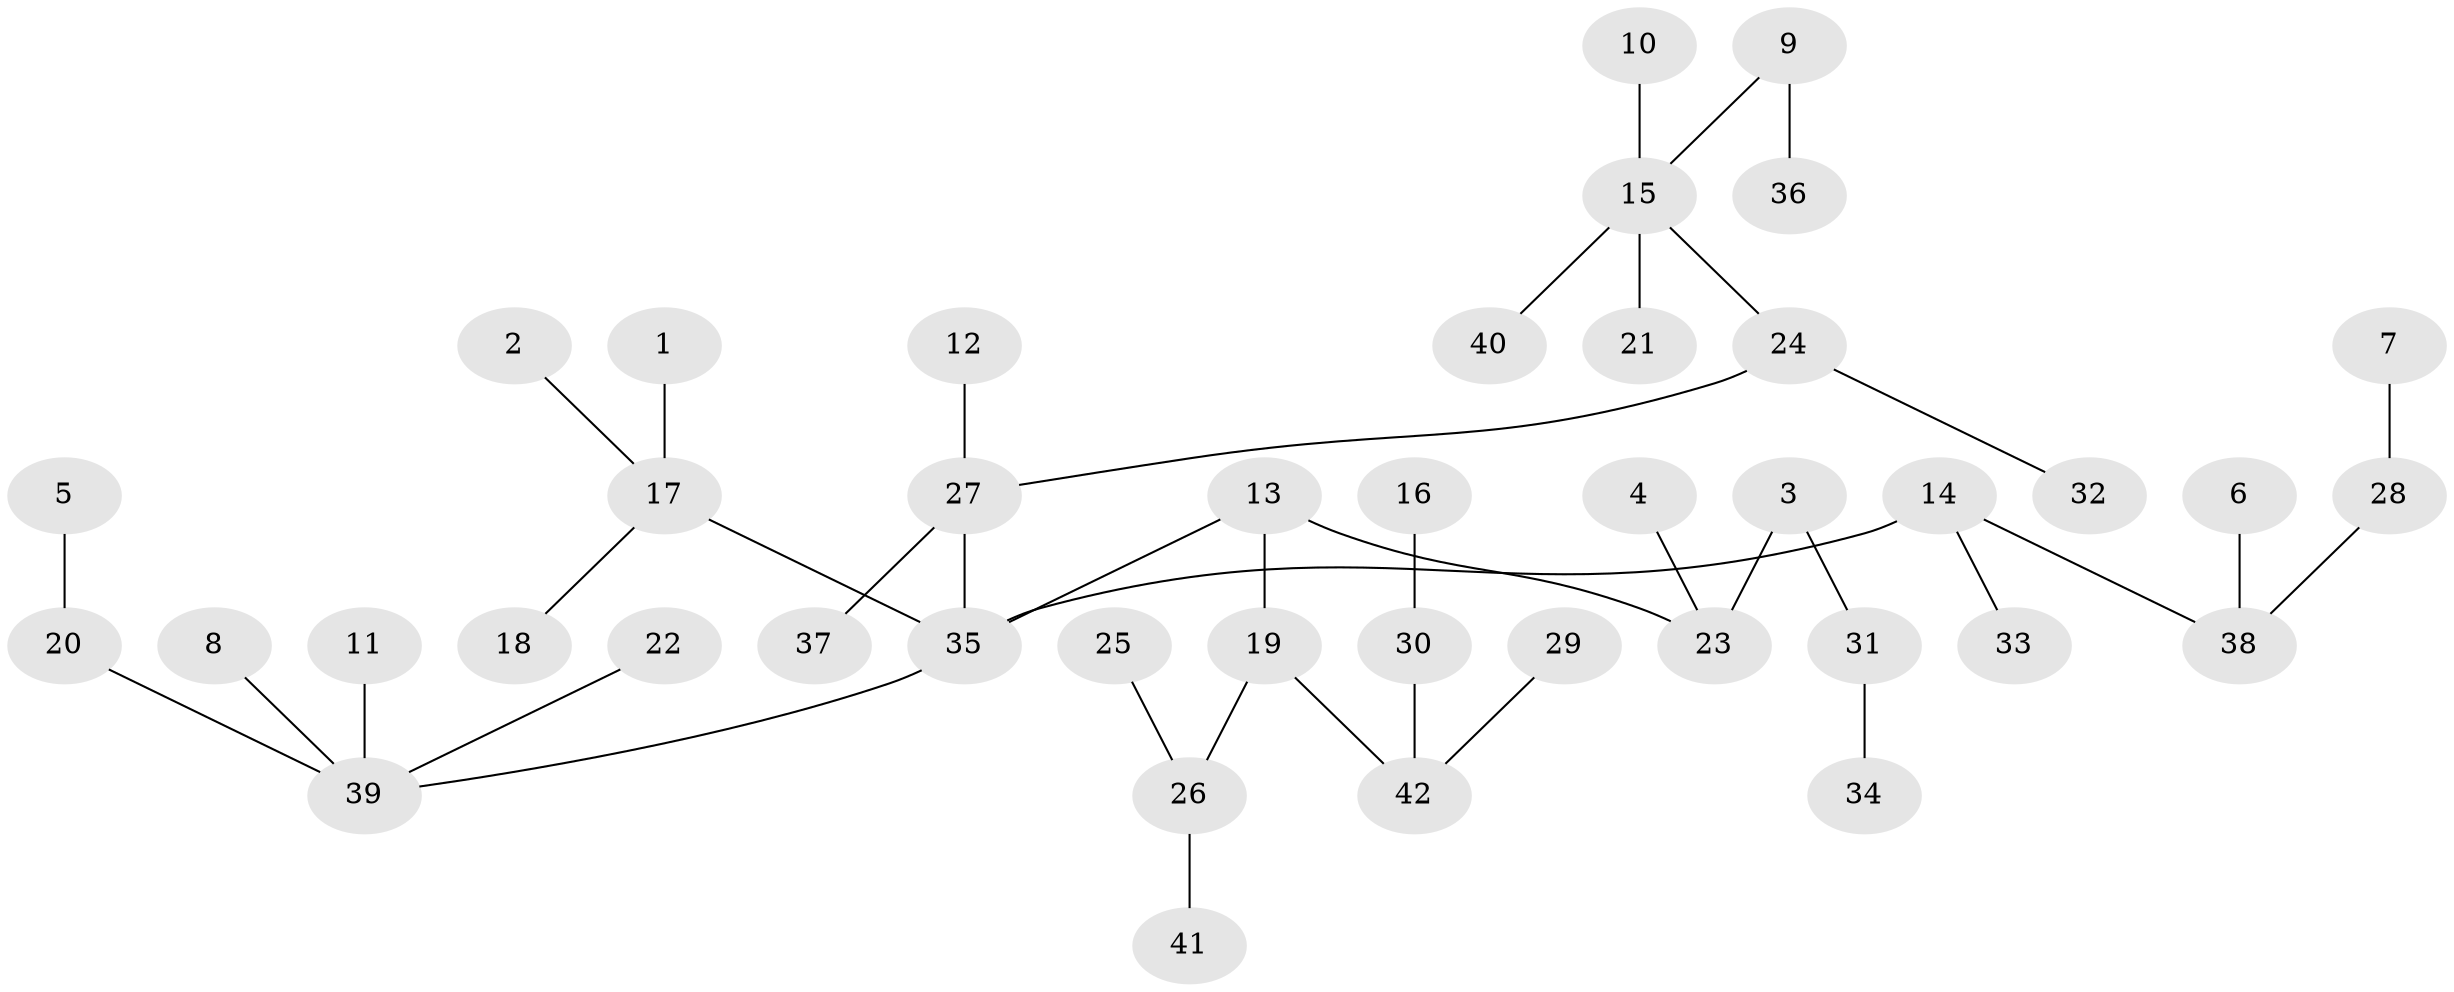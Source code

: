 // original degree distribution, {6: 0.036231884057971016, 4: 0.07246376811594203, 7: 0.014492753623188406, 5: 0.007246376811594203, 2: 0.2246376811594203, 3: 0.12318840579710146, 1: 0.5217391304347826}
// Generated by graph-tools (version 1.1) at 2025/37/03/04/25 23:37:22]
// undirected, 42 vertices, 41 edges
graph export_dot {
  node [color=gray90,style=filled];
  1;
  2;
  3;
  4;
  5;
  6;
  7;
  8;
  9;
  10;
  11;
  12;
  13;
  14;
  15;
  16;
  17;
  18;
  19;
  20;
  21;
  22;
  23;
  24;
  25;
  26;
  27;
  28;
  29;
  30;
  31;
  32;
  33;
  34;
  35;
  36;
  37;
  38;
  39;
  40;
  41;
  42;
  1 -- 17 [weight=1.0];
  2 -- 17 [weight=1.0];
  3 -- 23 [weight=1.0];
  3 -- 31 [weight=1.0];
  4 -- 23 [weight=1.0];
  5 -- 20 [weight=1.0];
  6 -- 38 [weight=1.0];
  7 -- 28 [weight=1.0];
  8 -- 39 [weight=1.0];
  9 -- 15 [weight=1.0];
  9 -- 36 [weight=1.0];
  10 -- 15 [weight=1.0];
  11 -- 39 [weight=1.0];
  12 -- 27 [weight=1.0];
  13 -- 19 [weight=1.0];
  13 -- 23 [weight=1.0];
  13 -- 35 [weight=1.0];
  14 -- 33 [weight=1.0];
  14 -- 35 [weight=1.0];
  14 -- 38 [weight=1.0];
  15 -- 21 [weight=1.0];
  15 -- 24 [weight=1.0];
  15 -- 40 [weight=1.0];
  16 -- 30 [weight=1.0];
  17 -- 18 [weight=1.0];
  17 -- 35 [weight=1.0];
  19 -- 26 [weight=1.0];
  19 -- 42 [weight=1.0];
  20 -- 39 [weight=1.0];
  22 -- 39 [weight=1.0];
  24 -- 27 [weight=1.0];
  24 -- 32 [weight=1.0];
  25 -- 26 [weight=1.0];
  26 -- 41 [weight=1.0];
  27 -- 35 [weight=1.0];
  27 -- 37 [weight=1.0];
  28 -- 38 [weight=1.0];
  29 -- 42 [weight=1.0];
  30 -- 42 [weight=1.0];
  31 -- 34 [weight=1.0];
  35 -- 39 [weight=1.0];
}
